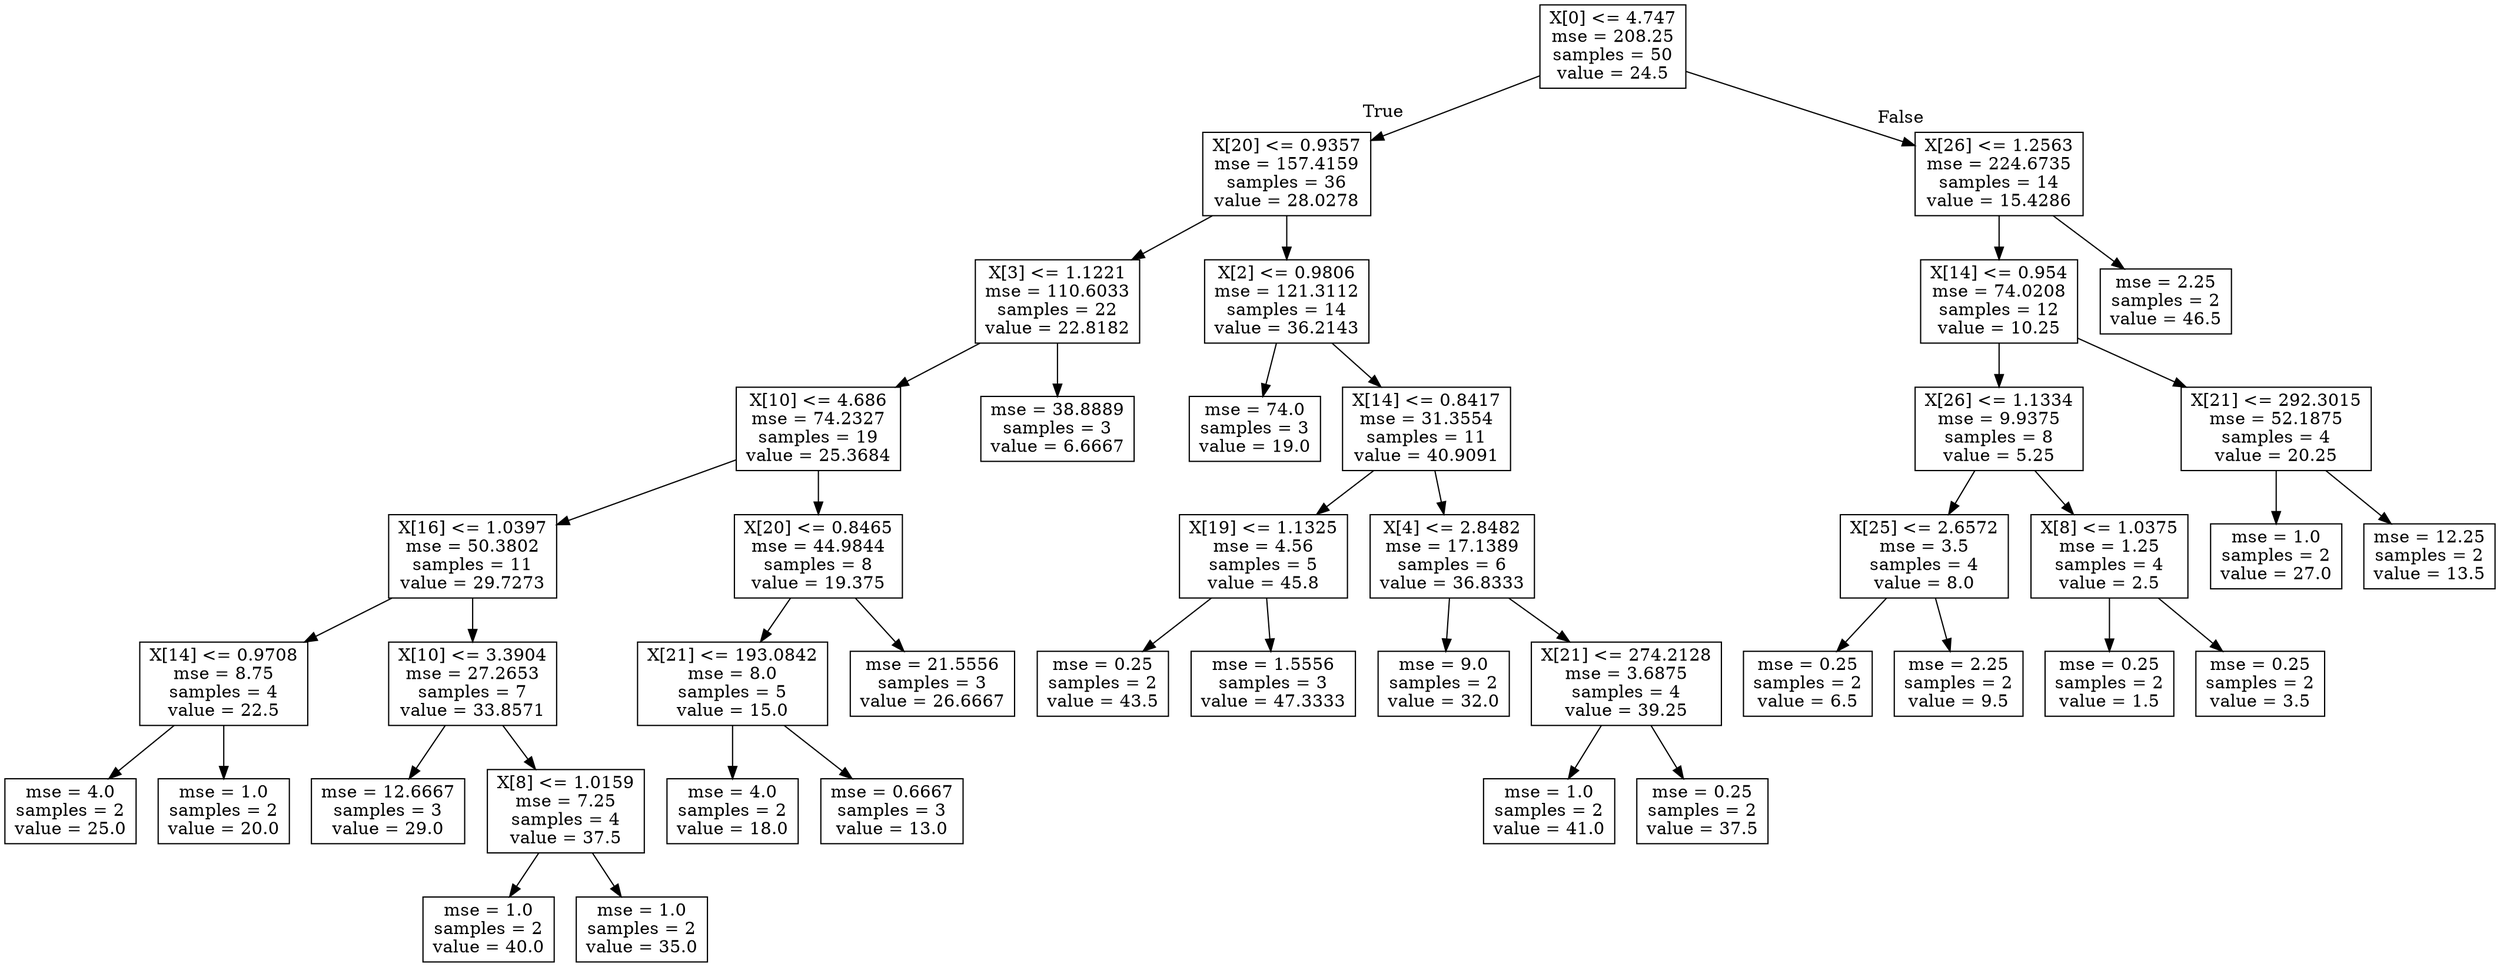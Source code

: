 digraph Tree {
node [shape=box] ;
0 [label="X[0] <= 4.747\nmse = 208.25\nsamples = 50\nvalue = 24.5"] ;
1 [label="X[20] <= 0.9357\nmse = 157.4159\nsamples = 36\nvalue = 28.0278"] ;
0 -> 1 [labeldistance=2.5, labelangle=45, headlabel="True"] ;
2 [label="X[3] <= 1.1221\nmse = 110.6033\nsamples = 22\nvalue = 22.8182"] ;
1 -> 2 ;
3 [label="X[10] <= 4.686\nmse = 74.2327\nsamples = 19\nvalue = 25.3684"] ;
2 -> 3 ;
4 [label="X[16] <= 1.0397\nmse = 50.3802\nsamples = 11\nvalue = 29.7273"] ;
3 -> 4 ;
5 [label="X[14] <= 0.9708\nmse = 8.75\nsamples = 4\nvalue = 22.5"] ;
4 -> 5 ;
6 [label="mse = 4.0\nsamples = 2\nvalue = 25.0"] ;
5 -> 6 ;
7 [label="mse = 1.0\nsamples = 2\nvalue = 20.0"] ;
5 -> 7 ;
8 [label="X[10] <= 3.3904\nmse = 27.2653\nsamples = 7\nvalue = 33.8571"] ;
4 -> 8 ;
9 [label="mse = 12.6667\nsamples = 3\nvalue = 29.0"] ;
8 -> 9 ;
10 [label="X[8] <= 1.0159\nmse = 7.25\nsamples = 4\nvalue = 37.5"] ;
8 -> 10 ;
11 [label="mse = 1.0\nsamples = 2\nvalue = 40.0"] ;
10 -> 11 ;
12 [label="mse = 1.0\nsamples = 2\nvalue = 35.0"] ;
10 -> 12 ;
13 [label="X[20] <= 0.8465\nmse = 44.9844\nsamples = 8\nvalue = 19.375"] ;
3 -> 13 ;
14 [label="X[21] <= 193.0842\nmse = 8.0\nsamples = 5\nvalue = 15.0"] ;
13 -> 14 ;
15 [label="mse = 4.0\nsamples = 2\nvalue = 18.0"] ;
14 -> 15 ;
16 [label="mse = 0.6667\nsamples = 3\nvalue = 13.0"] ;
14 -> 16 ;
17 [label="mse = 21.5556\nsamples = 3\nvalue = 26.6667"] ;
13 -> 17 ;
18 [label="mse = 38.8889\nsamples = 3\nvalue = 6.6667"] ;
2 -> 18 ;
19 [label="X[2] <= 0.9806\nmse = 121.3112\nsamples = 14\nvalue = 36.2143"] ;
1 -> 19 ;
20 [label="mse = 74.0\nsamples = 3\nvalue = 19.0"] ;
19 -> 20 ;
21 [label="X[14] <= 0.8417\nmse = 31.3554\nsamples = 11\nvalue = 40.9091"] ;
19 -> 21 ;
22 [label="X[19] <= 1.1325\nmse = 4.56\nsamples = 5\nvalue = 45.8"] ;
21 -> 22 ;
23 [label="mse = 0.25\nsamples = 2\nvalue = 43.5"] ;
22 -> 23 ;
24 [label="mse = 1.5556\nsamples = 3\nvalue = 47.3333"] ;
22 -> 24 ;
25 [label="X[4] <= 2.8482\nmse = 17.1389\nsamples = 6\nvalue = 36.8333"] ;
21 -> 25 ;
26 [label="mse = 9.0\nsamples = 2\nvalue = 32.0"] ;
25 -> 26 ;
27 [label="X[21] <= 274.2128\nmse = 3.6875\nsamples = 4\nvalue = 39.25"] ;
25 -> 27 ;
28 [label="mse = 1.0\nsamples = 2\nvalue = 41.0"] ;
27 -> 28 ;
29 [label="mse = 0.25\nsamples = 2\nvalue = 37.5"] ;
27 -> 29 ;
30 [label="X[26] <= 1.2563\nmse = 224.6735\nsamples = 14\nvalue = 15.4286"] ;
0 -> 30 [labeldistance=2.5, labelangle=-45, headlabel="False"] ;
31 [label="X[14] <= 0.954\nmse = 74.0208\nsamples = 12\nvalue = 10.25"] ;
30 -> 31 ;
32 [label="X[26] <= 1.1334\nmse = 9.9375\nsamples = 8\nvalue = 5.25"] ;
31 -> 32 ;
33 [label="X[25] <= 2.6572\nmse = 3.5\nsamples = 4\nvalue = 8.0"] ;
32 -> 33 ;
34 [label="mse = 0.25\nsamples = 2\nvalue = 6.5"] ;
33 -> 34 ;
35 [label="mse = 2.25\nsamples = 2\nvalue = 9.5"] ;
33 -> 35 ;
36 [label="X[8] <= 1.0375\nmse = 1.25\nsamples = 4\nvalue = 2.5"] ;
32 -> 36 ;
37 [label="mse = 0.25\nsamples = 2\nvalue = 1.5"] ;
36 -> 37 ;
38 [label="mse = 0.25\nsamples = 2\nvalue = 3.5"] ;
36 -> 38 ;
39 [label="X[21] <= 292.3015\nmse = 52.1875\nsamples = 4\nvalue = 20.25"] ;
31 -> 39 ;
40 [label="mse = 1.0\nsamples = 2\nvalue = 27.0"] ;
39 -> 40 ;
41 [label="mse = 12.25\nsamples = 2\nvalue = 13.5"] ;
39 -> 41 ;
42 [label="mse = 2.25\nsamples = 2\nvalue = 46.5"] ;
30 -> 42 ;
}